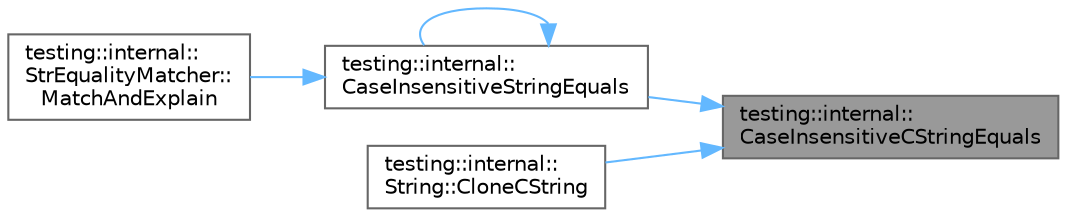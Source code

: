 digraph "testing::internal::CaseInsensitiveCStringEquals"
{
 // LATEX_PDF_SIZE
  bgcolor="transparent";
  edge [fontname=Helvetica,fontsize=10,labelfontname=Helvetica,labelfontsize=10];
  node [fontname=Helvetica,fontsize=10,shape=box,height=0.2,width=0.4];
  rankdir="RL";
  Node1 [id="Node000001",label="testing::internal::\lCaseInsensitiveCStringEquals",height=0.2,width=0.4,color="gray40", fillcolor="grey60", style="filled", fontcolor="black",tooltip=" "];
  Node1 -> Node2 [id="edge1_Node000001_Node000002",dir="back",color="steelblue1",style="solid",tooltip=" "];
  Node2 [id="Node000002",label="testing::internal::\lCaseInsensitiveStringEquals",height=0.2,width=0.4,color="grey40", fillcolor="white", style="filled",URL="$namespacetesting_1_1internal.html#a383de24b1cca6648c14b03964c0ed843",tooltip=" "];
  Node2 -> Node2 [id="edge2_Node000002_Node000002",dir="back",color="steelblue1",style="solid",tooltip=" "];
  Node2 -> Node3 [id="edge3_Node000002_Node000003",dir="back",color="steelblue1",style="solid",tooltip=" "];
  Node3 [id="Node000003",label="testing::internal::\lStrEqualityMatcher::\lMatchAndExplain",height=0.2,width=0.4,color="grey40", fillcolor="white", style="filled",URL="$classtesting_1_1internal_1_1_str_equality_matcher.html#aedb1ac6fc8c15b318dfd8e99927aa2e1",tooltip=" "];
  Node1 -> Node4 [id="edge4_Node000001_Node000004",dir="back",color="steelblue1",style="solid",tooltip=" "];
  Node4 [id="Node000004",label="testing::internal::\lString::CloneCString",height=0.2,width=0.4,color="grey40", fillcolor="white", style="filled",URL="$classtesting_1_1internal_1_1_string.html#aea55761bd8e9ff8e3cbad262ac983d9b",tooltip=" "];
}
